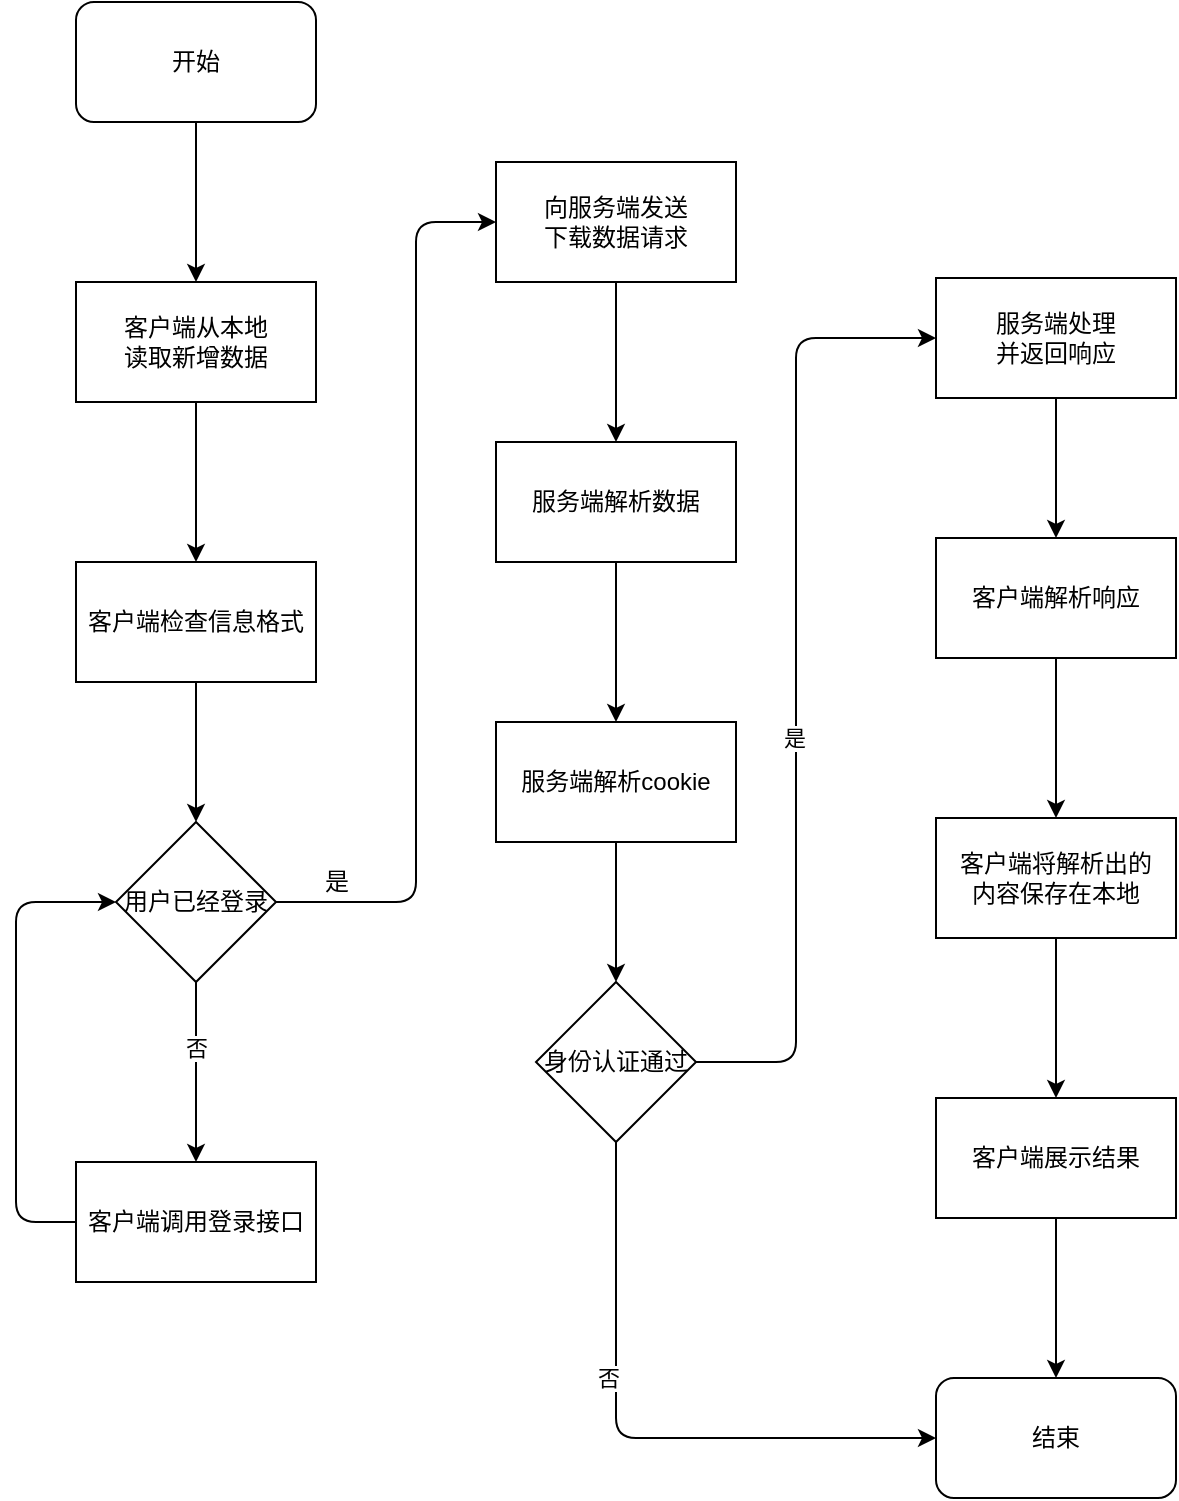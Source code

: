 <mxfile>
    <diagram name="第 1 页" id="jBZ52Xuvsg8nP6N8DxlP">
        <mxGraphModel dx="1097" dy="771" grid="1" gridSize="10" guides="1" tooltips="1" connect="1" arrows="1" fold="1" page="1" pageScale="1" pageWidth="827" pageHeight="1169" math="0" shadow="0">
            <root>
                <mxCell id="owUtmY5QCKhOeZTHsztp-0"/>
                <mxCell id="owUtmY5QCKhOeZTHsztp-1" parent="owUtmY5QCKhOeZTHsztp-0"/>
                <mxCell id="owUtmY5QCKhOeZTHsztp-2" style="edgeStyle=none;html=1;exitX=0.5;exitY=1;exitDx=0;exitDy=0;entryX=0.5;entryY=0;entryDx=0;entryDy=0;" parent="owUtmY5QCKhOeZTHsztp-1" source="owUtmY5QCKhOeZTHsztp-3" target="owUtmY5QCKhOeZTHsztp-5" edge="1">
                    <mxGeometry relative="1" as="geometry"/>
                </mxCell>
                <mxCell id="owUtmY5QCKhOeZTHsztp-3" value="开始" style="rounded=1;whiteSpace=wrap;html=1;" parent="owUtmY5QCKhOeZTHsztp-1" vertex="1">
                    <mxGeometry x="70" y="80" width="120" height="60" as="geometry"/>
                </mxCell>
                <mxCell id="owUtmY5QCKhOeZTHsztp-4" value="" style="edgeStyle=none;html=1;" parent="owUtmY5QCKhOeZTHsztp-1" source="owUtmY5QCKhOeZTHsztp-5" target="owUtmY5QCKhOeZTHsztp-7" edge="1">
                    <mxGeometry relative="1" as="geometry"/>
                </mxCell>
                <mxCell id="owUtmY5QCKhOeZTHsztp-5" value="客户端从本地&lt;br&gt;读取新增数据" style="rounded=0;whiteSpace=wrap;html=1;" parent="owUtmY5QCKhOeZTHsztp-1" vertex="1">
                    <mxGeometry x="70" y="220" width="120" height="60" as="geometry"/>
                </mxCell>
                <mxCell id="6" value="" style="edgeStyle=none;html=1;" parent="owUtmY5QCKhOeZTHsztp-1" source="owUtmY5QCKhOeZTHsztp-7" target="5" edge="1">
                    <mxGeometry relative="1" as="geometry"/>
                </mxCell>
                <mxCell id="owUtmY5QCKhOeZTHsztp-7" value="客户端检查信息格式" style="whiteSpace=wrap;html=1;rounded=0;" parent="owUtmY5QCKhOeZTHsztp-1" vertex="1">
                    <mxGeometry x="70" y="360" width="120" height="60" as="geometry"/>
                </mxCell>
                <mxCell id="owUtmY5QCKhOeZTHsztp-12" value="" style="edgeStyle=none;html=1;" parent="owUtmY5QCKhOeZTHsztp-1" source="owUtmY5QCKhOeZTHsztp-13" target="owUtmY5QCKhOeZTHsztp-15" edge="1">
                    <mxGeometry relative="1" as="geometry"/>
                </mxCell>
                <mxCell id="owUtmY5QCKhOeZTHsztp-13" value="向服务端发送&lt;br&gt;下载数据请求" style="whiteSpace=wrap;html=1;rounded=0;" parent="owUtmY5QCKhOeZTHsztp-1" vertex="1">
                    <mxGeometry x="280" y="160" width="120" height="60" as="geometry"/>
                </mxCell>
                <mxCell id="owUtmY5QCKhOeZTHsztp-14" value="" style="edgeStyle=none;html=1;" parent="owUtmY5QCKhOeZTHsztp-1" source="owUtmY5QCKhOeZTHsztp-15" target="owUtmY5QCKhOeZTHsztp-17" edge="1">
                    <mxGeometry relative="1" as="geometry"/>
                </mxCell>
                <mxCell id="owUtmY5QCKhOeZTHsztp-15" value="服务端解析数据" style="whiteSpace=wrap;html=1;rounded=0;" parent="owUtmY5QCKhOeZTHsztp-1" vertex="1">
                    <mxGeometry x="280" y="300" width="120" height="60" as="geometry"/>
                </mxCell>
                <mxCell id="owUtmY5QCKhOeZTHsztp-16" value="" style="edgeStyle=none;html=1;" parent="owUtmY5QCKhOeZTHsztp-1" source="owUtmY5QCKhOeZTHsztp-17" target="owUtmY5QCKhOeZTHsztp-22" edge="1">
                    <mxGeometry relative="1" as="geometry"/>
                </mxCell>
                <mxCell id="owUtmY5QCKhOeZTHsztp-17" value="服务端解析cookie" style="whiteSpace=wrap;html=1;rounded=0;" parent="owUtmY5QCKhOeZTHsztp-1" vertex="1">
                    <mxGeometry x="280" y="440" width="120" height="60" as="geometry"/>
                </mxCell>
                <mxCell id="owUtmY5QCKhOeZTHsztp-18" value="" style="edgeStyle=none;html=1;entryX=0;entryY=0.5;entryDx=0;entryDy=0;" parent="owUtmY5QCKhOeZTHsztp-1" source="owUtmY5QCKhOeZTHsztp-22" target="13" edge="1">
                    <mxGeometry relative="1" as="geometry">
                        <Array as="points">
                            <mxPoint x="430" y="610"/>
                            <mxPoint x="430" y="248"/>
                        </Array>
                    </mxGeometry>
                </mxCell>
                <mxCell id="owUtmY5QCKhOeZTHsztp-19" value="是" style="edgeLabel;html=1;align=center;verticalAlign=middle;resizable=0;points=[];" parent="owUtmY5QCKhOeZTHsztp-18" vertex="1" connectable="0">
                    <mxGeometry x="-0.119" y="1" relative="1" as="geometry">
                        <mxPoint as="offset"/>
                    </mxGeometry>
                </mxCell>
                <mxCell id="owUtmY5QCKhOeZTHsztp-20" style="edgeStyle=none;html=1;exitX=0.5;exitY=1;exitDx=0;exitDy=0;entryX=0;entryY=0.5;entryDx=0;entryDy=0;" parent="owUtmY5QCKhOeZTHsztp-1" source="owUtmY5QCKhOeZTHsztp-22" target="owUtmY5QCKhOeZTHsztp-29" edge="1">
                    <mxGeometry relative="1" as="geometry">
                        <Array as="points">
                            <mxPoint x="340" y="798"/>
                        </Array>
                    </mxGeometry>
                </mxCell>
                <mxCell id="owUtmY5QCKhOeZTHsztp-21" value="否" style="edgeLabel;html=1;align=center;verticalAlign=middle;resizable=0;points=[];" parent="owUtmY5QCKhOeZTHsztp-20" vertex="1" connectable="0">
                    <mxGeometry x="-0.237" y="-4" relative="1" as="geometry">
                        <mxPoint as="offset"/>
                    </mxGeometry>
                </mxCell>
                <mxCell id="owUtmY5QCKhOeZTHsztp-22" value="身份认证通过" style="rhombus;whiteSpace=wrap;html=1;rounded=0;" parent="owUtmY5QCKhOeZTHsztp-1" vertex="1">
                    <mxGeometry x="300" y="570" width="80" height="80" as="geometry"/>
                </mxCell>
                <mxCell id="owUtmY5QCKhOeZTHsztp-23" value="" style="edgeStyle=none;html=1;" parent="owUtmY5QCKhOeZTHsztp-1" source="owUtmY5QCKhOeZTHsztp-24" target="owUtmY5QCKhOeZTHsztp-26" edge="1">
                    <mxGeometry relative="1" as="geometry"/>
                </mxCell>
                <mxCell id="owUtmY5QCKhOeZTHsztp-24" value="客户端解析响应" style="whiteSpace=wrap;html=1;rounded=0;" parent="owUtmY5QCKhOeZTHsztp-1" vertex="1">
                    <mxGeometry x="500" y="348" width="120" height="60" as="geometry"/>
                </mxCell>
                <mxCell id="owUtmY5QCKhOeZTHsztp-25" value="" style="edgeStyle=none;html=1;" parent="owUtmY5QCKhOeZTHsztp-1" source="owUtmY5QCKhOeZTHsztp-26" target="owUtmY5QCKhOeZTHsztp-28" edge="1">
                    <mxGeometry relative="1" as="geometry"/>
                </mxCell>
                <mxCell id="owUtmY5QCKhOeZTHsztp-26" value="客户端将解析出的&lt;br&gt;内容保存在本地" style="whiteSpace=wrap;html=1;rounded=0;" parent="owUtmY5QCKhOeZTHsztp-1" vertex="1">
                    <mxGeometry x="500" y="488" width="120" height="60" as="geometry"/>
                </mxCell>
                <mxCell id="owUtmY5QCKhOeZTHsztp-27" style="edgeStyle=none;html=1;exitX=0.5;exitY=1;exitDx=0;exitDy=0;entryX=0.5;entryY=0;entryDx=0;entryDy=0;" parent="owUtmY5QCKhOeZTHsztp-1" source="owUtmY5QCKhOeZTHsztp-28" target="owUtmY5QCKhOeZTHsztp-29" edge="1">
                    <mxGeometry relative="1" as="geometry"/>
                </mxCell>
                <mxCell id="owUtmY5QCKhOeZTHsztp-28" value="客户端展示结果" style="whiteSpace=wrap;html=1;rounded=0;" parent="owUtmY5QCKhOeZTHsztp-1" vertex="1">
                    <mxGeometry x="500" y="628" width="120" height="60" as="geometry"/>
                </mxCell>
                <mxCell id="owUtmY5QCKhOeZTHsztp-29" value="结束" style="rounded=1;whiteSpace=wrap;html=1;" parent="owUtmY5QCKhOeZTHsztp-1" vertex="1">
                    <mxGeometry x="500" y="768" width="120" height="60" as="geometry"/>
                </mxCell>
                <mxCell id="8" value="" style="edgeStyle=none;html=1;entryX=0.5;entryY=0;entryDx=0;entryDy=0;" parent="owUtmY5QCKhOeZTHsztp-1" source="5" target="16" edge="1">
                    <mxGeometry relative="1" as="geometry">
                        <mxPoint x="130" y="660" as="targetPoint"/>
                    </mxGeometry>
                </mxCell>
                <mxCell id="12" value="否" style="edgeLabel;html=1;align=center;verticalAlign=middle;resizable=0;points=[];" parent="8" vertex="1" connectable="0">
                    <mxGeometry x="-0.267" relative="1" as="geometry">
                        <mxPoint as="offset"/>
                    </mxGeometry>
                </mxCell>
                <mxCell id="9" style="edgeStyle=none;html=1;exitX=1;exitY=0.5;exitDx=0;exitDy=0;entryX=0;entryY=0.5;entryDx=0;entryDy=0;" parent="owUtmY5QCKhOeZTHsztp-1" source="5" target="owUtmY5QCKhOeZTHsztp-13" edge="1">
                    <mxGeometry relative="1" as="geometry">
                        <mxPoint x="270" y="340" as="targetPoint"/>
                        <Array as="points">
                            <mxPoint x="240" y="530"/>
                            <mxPoint x="240" y="190"/>
                        </Array>
                    </mxGeometry>
                </mxCell>
                <mxCell id="5" value="&lt;span&gt;用户已经登录&lt;/span&gt;" style="rhombus;whiteSpace=wrap;html=1;rounded=0;" parent="owUtmY5QCKhOeZTHsztp-1" vertex="1">
                    <mxGeometry x="90" y="490" width="80" height="80" as="geometry"/>
                </mxCell>
                <mxCell id="15" style="edgeStyle=none;html=1;exitX=0.042;exitY=0.5;exitDx=0;exitDy=0;entryX=0;entryY=0.5;entryDx=0;entryDy=0;exitPerimeter=0;" edge="1" parent="owUtmY5QCKhOeZTHsztp-1" source="16" target="5">
                    <mxGeometry relative="1" as="geometry">
                        <mxPoint x="70" y="690" as="sourcePoint"/>
                        <Array as="points">
                            <mxPoint x="40" y="690"/>
                            <mxPoint x="40" y="530"/>
                        </Array>
                    </mxGeometry>
                </mxCell>
                <mxCell id="10" value="是" style="text;html=1;align=center;verticalAlign=middle;resizable=0;points=[];autosize=1;strokeColor=none;fillColor=none;" parent="owUtmY5QCKhOeZTHsztp-1" vertex="1">
                    <mxGeometry x="185" y="510" width="30" height="20" as="geometry"/>
                </mxCell>
                <mxCell id="14" style="edgeStyle=none;html=1;" edge="1" parent="owUtmY5QCKhOeZTHsztp-1" source="13" target="owUtmY5QCKhOeZTHsztp-24">
                    <mxGeometry relative="1" as="geometry"/>
                </mxCell>
                <mxCell id="13" value="服务端处理&lt;br&gt;并返回响应" style="whiteSpace=wrap;html=1;rounded=0;" vertex="1" parent="owUtmY5QCKhOeZTHsztp-1">
                    <mxGeometry x="500" y="218" width="120" height="60" as="geometry"/>
                </mxCell>
                <mxCell id="16" value="&lt;span style=&quot;font-family: &amp;#34;helvetica&amp;#34;&quot;&gt;客户端调用登录接口&lt;/span&gt;" style="whiteSpace=wrap;html=1;rounded=0;" vertex="1" parent="owUtmY5QCKhOeZTHsztp-1">
                    <mxGeometry x="70" y="660" width="120" height="60" as="geometry"/>
                </mxCell>
            </root>
        </mxGraphModel>
    </diagram>
</mxfile>